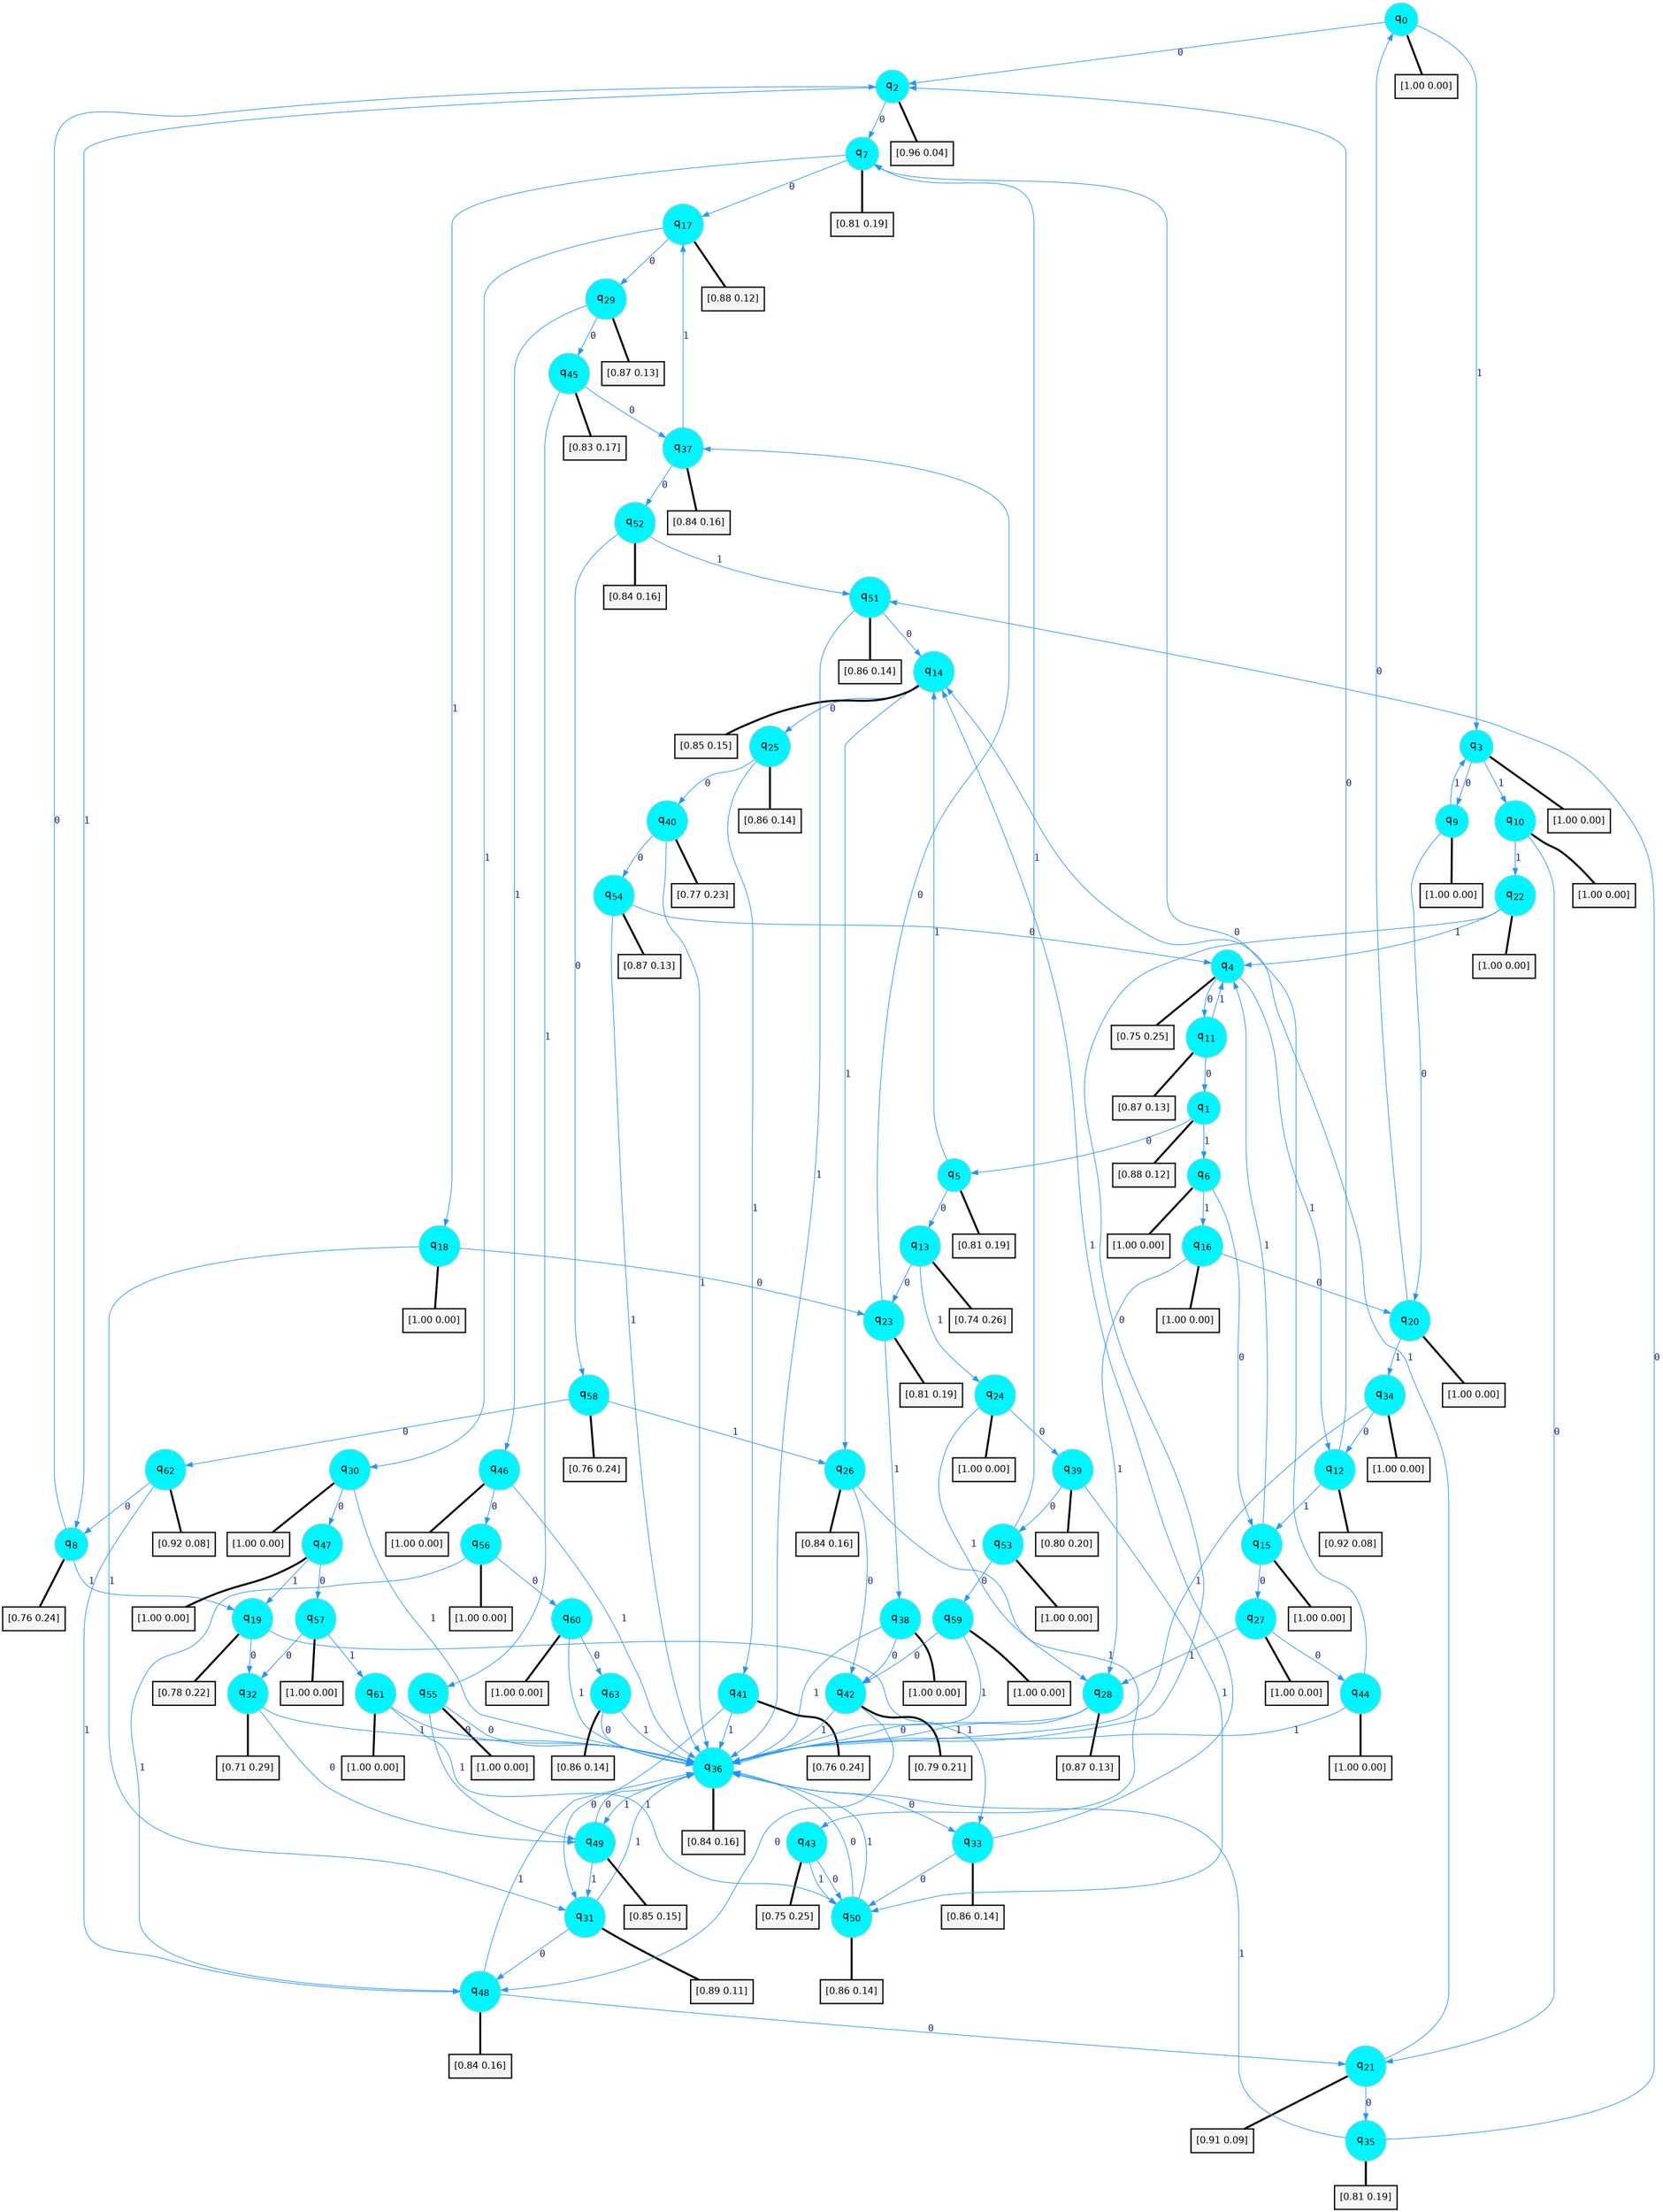 digraph G {
graph [
bgcolor=transparent, dpi=300, rankdir=TD, size="40,25"];
node [
color=gray, fillcolor=turquoise1, fontcolor=black, fontname=Helvetica, fontsize=16, fontweight=bold, shape=circle, style=filled];
edge [
arrowsize=1, color=dodgerblue1, fontcolor=midnightblue, fontname=courier, fontweight=bold, penwidth=1, style=solid, weight=20];
0[label=<q<SUB>0</SUB>>];
1[label=<q<SUB>1</SUB>>];
2[label=<q<SUB>2</SUB>>];
3[label=<q<SUB>3</SUB>>];
4[label=<q<SUB>4</SUB>>];
5[label=<q<SUB>5</SUB>>];
6[label=<q<SUB>6</SUB>>];
7[label=<q<SUB>7</SUB>>];
8[label=<q<SUB>8</SUB>>];
9[label=<q<SUB>9</SUB>>];
10[label=<q<SUB>10</SUB>>];
11[label=<q<SUB>11</SUB>>];
12[label=<q<SUB>12</SUB>>];
13[label=<q<SUB>13</SUB>>];
14[label=<q<SUB>14</SUB>>];
15[label=<q<SUB>15</SUB>>];
16[label=<q<SUB>16</SUB>>];
17[label=<q<SUB>17</SUB>>];
18[label=<q<SUB>18</SUB>>];
19[label=<q<SUB>19</SUB>>];
20[label=<q<SUB>20</SUB>>];
21[label=<q<SUB>21</SUB>>];
22[label=<q<SUB>22</SUB>>];
23[label=<q<SUB>23</SUB>>];
24[label=<q<SUB>24</SUB>>];
25[label=<q<SUB>25</SUB>>];
26[label=<q<SUB>26</SUB>>];
27[label=<q<SUB>27</SUB>>];
28[label=<q<SUB>28</SUB>>];
29[label=<q<SUB>29</SUB>>];
30[label=<q<SUB>30</SUB>>];
31[label=<q<SUB>31</SUB>>];
32[label=<q<SUB>32</SUB>>];
33[label=<q<SUB>33</SUB>>];
34[label=<q<SUB>34</SUB>>];
35[label=<q<SUB>35</SUB>>];
36[label=<q<SUB>36</SUB>>];
37[label=<q<SUB>37</SUB>>];
38[label=<q<SUB>38</SUB>>];
39[label=<q<SUB>39</SUB>>];
40[label=<q<SUB>40</SUB>>];
41[label=<q<SUB>41</SUB>>];
42[label=<q<SUB>42</SUB>>];
43[label=<q<SUB>43</SUB>>];
44[label=<q<SUB>44</SUB>>];
45[label=<q<SUB>45</SUB>>];
46[label=<q<SUB>46</SUB>>];
47[label=<q<SUB>47</SUB>>];
48[label=<q<SUB>48</SUB>>];
49[label=<q<SUB>49</SUB>>];
50[label=<q<SUB>50</SUB>>];
51[label=<q<SUB>51</SUB>>];
52[label=<q<SUB>52</SUB>>];
53[label=<q<SUB>53</SUB>>];
54[label=<q<SUB>54</SUB>>];
55[label=<q<SUB>55</SUB>>];
56[label=<q<SUB>56</SUB>>];
57[label=<q<SUB>57</SUB>>];
58[label=<q<SUB>58</SUB>>];
59[label=<q<SUB>59</SUB>>];
60[label=<q<SUB>60</SUB>>];
61[label=<q<SUB>61</SUB>>];
62[label=<q<SUB>62</SUB>>];
63[label=<q<SUB>63</SUB>>];
64[label="[1.00 0.00]", shape=box,fontcolor=black, fontname=Helvetica, fontsize=14, penwidth=2, fillcolor=whitesmoke,color=black];
65[label="[0.88 0.12]", shape=box,fontcolor=black, fontname=Helvetica, fontsize=14, penwidth=2, fillcolor=whitesmoke,color=black];
66[label="[0.96 0.04]", shape=box,fontcolor=black, fontname=Helvetica, fontsize=14, penwidth=2, fillcolor=whitesmoke,color=black];
67[label="[1.00 0.00]", shape=box,fontcolor=black, fontname=Helvetica, fontsize=14, penwidth=2, fillcolor=whitesmoke,color=black];
68[label="[0.75 0.25]", shape=box,fontcolor=black, fontname=Helvetica, fontsize=14, penwidth=2, fillcolor=whitesmoke,color=black];
69[label="[0.81 0.19]", shape=box,fontcolor=black, fontname=Helvetica, fontsize=14, penwidth=2, fillcolor=whitesmoke,color=black];
70[label="[1.00 0.00]", shape=box,fontcolor=black, fontname=Helvetica, fontsize=14, penwidth=2, fillcolor=whitesmoke,color=black];
71[label="[0.81 0.19]", shape=box,fontcolor=black, fontname=Helvetica, fontsize=14, penwidth=2, fillcolor=whitesmoke,color=black];
72[label="[0.76 0.24]", shape=box,fontcolor=black, fontname=Helvetica, fontsize=14, penwidth=2, fillcolor=whitesmoke,color=black];
73[label="[1.00 0.00]", shape=box,fontcolor=black, fontname=Helvetica, fontsize=14, penwidth=2, fillcolor=whitesmoke,color=black];
74[label="[1.00 0.00]", shape=box,fontcolor=black, fontname=Helvetica, fontsize=14, penwidth=2, fillcolor=whitesmoke,color=black];
75[label="[0.87 0.13]", shape=box,fontcolor=black, fontname=Helvetica, fontsize=14, penwidth=2, fillcolor=whitesmoke,color=black];
76[label="[0.92 0.08]", shape=box,fontcolor=black, fontname=Helvetica, fontsize=14, penwidth=2, fillcolor=whitesmoke,color=black];
77[label="[0.74 0.26]", shape=box,fontcolor=black, fontname=Helvetica, fontsize=14, penwidth=2, fillcolor=whitesmoke,color=black];
78[label="[0.85 0.15]", shape=box,fontcolor=black, fontname=Helvetica, fontsize=14, penwidth=2, fillcolor=whitesmoke,color=black];
79[label="[1.00 0.00]", shape=box,fontcolor=black, fontname=Helvetica, fontsize=14, penwidth=2, fillcolor=whitesmoke,color=black];
80[label="[1.00 0.00]", shape=box,fontcolor=black, fontname=Helvetica, fontsize=14, penwidth=2, fillcolor=whitesmoke,color=black];
81[label="[0.88 0.12]", shape=box,fontcolor=black, fontname=Helvetica, fontsize=14, penwidth=2, fillcolor=whitesmoke,color=black];
82[label="[1.00 0.00]", shape=box,fontcolor=black, fontname=Helvetica, fontsize=14, penwidth=2, fillcolor=whitesmoke,color=black];
83[label="[0.78 0.22]", shape=box,fontcolor=black, fontname=Helvetica, fontsize=14, penwidth=2, fillcolor=whitesmoke,color=black];
84[label="[1.00 0.00]", shape=box,fontcolor=black, fontname=Helvetica, fontsize=14, penwidth=2, fillcolor=whitesmoke,color=black];
85[label="[0.91 0.09]", shape=box,fontcolor=black, fontname=Helvetica, fontsize=14, penwidth=2, fillcolor=whitesmoke,color=black];
86[label="[1.00 0.00]", shape=box,fontcolor=black, fontname=Helvetica, fontsize=14, penwidth=2, fillcolor=whitesmoke,color=black];
87[label="[0.81 0.19]", shape=box,fontcolor=black, fontname=Helvetica, fontsize=14, penwidth=2, fillcolor=whitesmoke,color=black];
88[label="[1.00 0.00]", shape=box,fontcolor=black, fontname=Helvetica, fontsize=14, penwidth=2, fillcolor=whitesmoke,color=black];
89[label="[0.86 0.14]", shape=box,fontcolor=black, fontname=Helvetica, fontsize=14, penwidth=2, fillcolor=whitesmoke,color=black];
90[label="[0.84 0.16]", shape=box,fontcolor=black, fontname=Helvetica, fontsize=14, penwidth=2, fillcolor=whitesmoke,color=black];
91[label="[1.00 0.00]", shape=box,fontcolor=black, fontname=Helvetica, fontsize=14, penwidth=2, fillcolor=whitesmoke,color=black];
92[label="[0.87 0.13]", shape=box,fontcolor=black, fontname=Helvetica, fontsize=14, penwidth=2, fillcolor=whitesmoke,color=black];
93[label="[0.87 0.13]", shape=box,fontcolor=black, fontname=Helvetica, fontsize=14, penwidth=2, fillcolor=whitesmoke,color=black];
94[label="[1.00 0.00]", shape=box,fontcolor=black, fontname=Helvetica, fontsize=14, penwidth=2, fillcolor=whitesmoke,color=black];
95[label="[0.89 0.11]", shape=box,fontcolor=black, fontname=Helvetica, fontsize=14, penwidth=2, fillcolor=whitesmoke,color=black];
96[label="[0.71 0.29]", shape=box,fontcolor=black, fontname=Helvetica, fontsize=14, penwidth=2, fillcolor=whitesmoke,color=black];
97[label="[0.86 0.14]", shape=box,fontcolor=black, fontname=Helvetica, fontsize=14, penwidth=2, fillcolor=whitesmoke,color=black];
98[label="[1.00 0.00]", shape=box,fontcolor=black, fontname=Helvetica, fontsize=14, penwidth=2, fillcolor=whitesmoke,color=black];
99[label="[0.81 0.19]", shape=box,fontcolor=black, fontname=Helvetica, fontsize=14, penwidth=2, fillcolor=whitesmoke,color=black];
100[label="[0.84 0.16]", shape=box,fontcolor=black, fontname=Helvetica, fontsize=14, penwidth=2, fillcolor=whitesmoke,color=black];
101[label="[0.84 0.16]", shape=box,fontcolor=black, fontname=Helvetica, fontsize=14, penwidth=2, fillcolor=whitesmoke,color=black];
102[label="[1.00 0.00]", shape=box,fontcolor=black, fontname=Helvetica, fontsize=14, penwidth=2, fillcolor=whitesmoke,color=black];
103[label="[0.80 0.20]", shape=box,fontcolor=black, fontname=Helvetica, fontsize=14, penwidth=2, fillcolor=whitesmoke,color=black];
104[label="[0.77 0.23]", shape=box,fontcolor=black, fontname=Helvetica, fontsize=14, penwidth=2, fillcolor=whitesmoke,color=black];
105[label="[0.76 0.24]", shape=box,fontcolor=black, fontname=Helvetica, fontsize=14, penwidth=2, fillcolor=whitesmoke,color=black];
106[label="[0.79 0.21]", shape=box,fontcolor=black, fontname=Helvetica, fontsize=14, penwidth=2, fillcolor=whitesmoke,color=black];
107[label="[0.75 0.25]", shape=box,fontcolor=black, fontname=Helvetica, fontsize=14, penwidth=2, fillcolor=whitesmoke,color=black];
108[label="[1.00 0.00]", shape=box,fontcolor=black, fontname=Helvetica, fontsize=14, penwidth=2, fillcolor=whitesmoke,color=black];
109[label="[0.83 0.17]", shape=box,fontcolor=black, fontname=Helvetica, fontsize=14, penwidth=2, fillcolor=whitesmoke,color=black];
110[label="[1.00 0.00]", shape=box,fontcolor=black, fontname=Helvetica, fontsize=14, penwidth=2, fillcolor=whitesmoke,color=black];
111[label="[1.00 0.00]", shape=box,fontcolor=black, fontname=Helvetica, fontsize=14, penwidth=2, fillcolor=whitesmoke,color=black];
112[label="[0.84 0.16]", shape=box,fontcolor=black, fontname=Helvetica, fontsize=14, penwidth=2, fillcolor=whitesmoke,color=black];
113[label="[0.85 0.15]", shape=box,fontcolor=black, fontname=Helvetica, fontsize=14, penwidth=2, fillcolor=whitesmoke,color=black];
114[label="[0.86 0.14]", shape=box,fontcolor=black, fontname=Helvetica, fontsize=14, penwidth=2, fillcolor=whitesmoke,color=black];
115[label="[0.86 0.14]", shape=box,fontcolor=black, fontname=Helvetica, fontsize=14, penwidth=2, fillcolor=whitesmoke,color=black];
116[label="[0.84 0.16]", shape=box,fontcolor=black, fontname=Helvetica, fontsize=14, penwidth=2, fillcolor=whitesmoke,color=black];
117[label="[1.00 0.00]", shape=box,fontcolor=black, fontname=Helvetica, fontsize=14, penwidth=2, fillcolor=whitesmoke,color=black];
118[label="[0.87 0.13]", shape=box,fontcolor=black, fontname=Helvetica, fontsize=14, penwidth=2, fillcolor=whitesmoke,color=black];
119[label="[1.00 0.00]", shape=box,fontcolor=black, fontname=Helvetica, fontsize=14, penwidth=2, fillcolor=whitesmoke,color=black];
120[label="[1.00 0.00]", shape=box,fontcolor=black, fontname=Helvetica, fontsize=14, penwidth=2, fillcolor=whitesmoke,color=black];
121[label="[1.00 0.00]", shape=box,fontcolor=black, fontname=Helvetica, fontsize=14, penwidth=2, fillcolor=whitesmoke,color=black];
122[label="[0.76 0.24]", shape=box,fontcolor=black, fontname=Helvetica, fontsize=14, penwidth=2, fillcolor=whitesmoke,color=black];
123[label="[1.00 0.00]", shape=box,fontcolor=black, fontname=Helvetica, fontsize=14, penwidth=2, fillcolor=whitesmoke,color=black];
124[label="[1.00 0.00]", shape=box,fontcolor=black, fontname=Helvetica, fontsize=14, penwidth=2, fillcolor=whitesmoke,color=black];
125[label="[1.00 0.00]", shape=box,fontcolor=black, fontname=Helvetica, fontsize=14, penwidth=2, fillcolor=whitesmoke,color=black];
126[label="[0.92 0.08]", shape=box,fontcolor=black, fontname=Helvetica, fontsize=14, penwidth=2, fillcolor=whitesmoke,color=black];
127[label="[0.86 0.14]", shape=box,fontcolor=black, fontname=Helvetica, fontsize=14, penwidth=2, fillcolor=whitesmoke,color=black];
0->2 [label=0];
0->3 [label=1];
0->64 [arrowhead=none, penwidth=3,color=black];
1->5 [label=0];
1->6 [label=1];
1->65 [arrowhead=none, penwidth=3,color=black];
2->7 [label=0];
2->8 [label=1];
2->66 [arrowhead=none, penwidth=3,color=black];
3->9 [label=0];
3->10 [label=1];
3->67 [arrowhead=none, penwidth=3,color=black];
4->11 [label=0];
4->12 [label=1];
4->68 [arrowhead=none, penwidth=3,color=black];
5->13 [label=0];
5->14 [label=1];
5->69 [arrowhead=none, penwidth=3,color=black];
6->15 [label=0];
6->16 [label=1];
6->70 [arrowhead=none, penwidth=3,color=black];
7->17 [label=0];
7->18 [label=1];
7->71 [arrowhead=none, penwidth=3,color=black];
8->2 [label=0];
8->19 [label=1];
8->72 [arrowhead=none, penwidth=3,color=black];
9->20 [label=0];
9->3 [label=1];
9->73 [arrowhead=none, penwidth=3,color=black];
10->21 [label=0];
10->22 [label=1];
10->74 [arrowhead=none, penwidth=3,color=black];
11->1 [label=0];
11->4 [label=1];
11->75 [arrowhead=none, penwidth=3,color=black];
12->2 [label=0];
12->15 [label=1];
12->76 [arrowhead=none, penwidth=3,color=black];
13->23 [label=0];
13->24 [label=1];
13->77 [arrowhead=none, penwidth=3,color=black];
14->25 [label=0];
14->26 [label=1];
14->78 [arrowhead=none, penwidth=3,color=black];
15->27 [label=0];
15->4 [label=1];
15->79 [arrowhead=none, penwidth=3,color=black];
16->20 [label=0];
16->28 [label=1];
16->80 [arrowhead=none, penwidth=3,color=black];
17->29 [label=0];
17->30 [label=1];
17->81 [arrowhead=none, penwidth=3,color=black];
18->23 [label=0];
18->31 [label=1];
18->82 [arrowhead=none, penwidth=3,color=black];
19->32 [label=0];
19->33 [label=1];
19->83 [arrowhead=none, penwidth=3,color=black];
20->0 [label=0];
20->34 [label=1];
20->84 [arrowhead=none, penwidth=3,color=black];
21->35 [label=0];
21->14 [label=1];
21->85 [arrowhead=none, penwidth=3,color=black];
22->36 [label=0];
22->4 [label=1];
22->86 [arrowhead=none, penwidth=3,color=black];
23->37 [label=0];
23->38 [label=1];
23->87 [arrowhead=none, penwidth=3,color=black];
24->39 [label=0];
24->28 [label=1];
24->88 [arrowhead=none, penwidth=3,color=black];
25->40 [label=0];
25->41 [label=1];
25->89 [arrowhead=none, penwidth=3,color=black];
26->42 [label=0];
26->43 [label=1];
26->90 [arrowhead=none, penwidth=3,color=black];
27->44 [label=0];
27->28 [label=1];
27->91 [arrowhead=none, penwidth=3,color=black];
28->36 [label=0];
28->36 [label=1];
28->92 [arrowhead=none, penwidth=3,color=black];
29->45 [label=0];
29->46 [label=1];
29->93 [arrowhead=none, penwidth=3,color=black];
30->47 [label=0];
30->36 [label=1];
30->94 [arrowhead=none, penwidth=3,color=black];
31->48 [label=0];
31->36 [label=1];
31->95 [arrowhead=none, penwidth=3,color=black];
32->49 [label=0];
32->36 [label=1];
32->96 [arrowhead=none, penwidth=3,color=black];
33->50 [label=0];
33->14 [label=1];
33->97 [arrowhead=none, penwidth=3,color=black];
34->12 [label=0];
34->36 [label=1];
34->98 [arrowhead=none, penwidth=3,color=black];
35->51 [label=0];
35->36 [label=1];
35->99 [arrowhead=none, penwidth=3,color=black];
36->33 [label=0];
36->49 [label=1];
36->100 [arrowhead=none, penwidth=3,color=black];
37->52 [label=0];
37->17 [label=1];
37->101 [arrowhead=none, penwidth=3,color=black];
38->42 [label=0];
38->36 [label=1];
38->102 [arrowhead=none, penwidth=3,color=black];
39->53 [label=0];
39->50 [label=1];
39->103 [arrowhead=none, penwidth=3,color=black];
40->54 [label=0];
40->36 [label=1];
40->104 [arrowhead=none, penwidth=3,color=black];
41->31 [label=0];
41->36 [label=1];
41->105 [arrowhead=none, penwidth=3,color=black];
42->48 [label=0];
42->36 [label=1];
42->106 [arrowhead=none, penwidth=3,color=black];
43->50 [label=0];
43->50 [label=1];
43->107 [arrowhead=none, penwidth=3,color=black];
44->7 [label=0];
44->36 [label=1];
44->108 [arrowhead=none, penwidth=3,color=black];
45->37 [label=0];
45->55 [label=1];
45->109 [arrowhead=none, penwidth=3,color=black];
46->56 [label=0];
46->36 [label=1];
46->110 [arrowhead=none, penwidth=3,color=black];
47->57 [label=0];
47->19 [label=1];
47->111 [arrowhead=none, penwidth=3,color=black];
48->21 [label=0];
48->36 [label=1];
48->112 [arrowhead=none, penwidth=3,color=black];
49->36 [label=0];
49->31 [label=1];
49->113 [arrowhead=none, penwidth=3,color=black];
50->36 [label=0];
50->36 [label=1];
50->114 [arrowhead=none, penwidth=3,color=black];
51->14 [label=0];
51->36 [label=1];
51->115 [arrowhead=none, penwidth=3,color=black];
52->58 [label=0];
52->51 [label=1];
52->116 [arrowhead=none, penwidth=3,color=black];
53->59 [label=0];
53->7 [label=1];
53->117 [arrowhead=none, penwidth=3,color=black];
54->4 [label=0];
54->36 [label=1];
54->118 [arrowhead=none, penwidth=3,color=black];
55->36 [label=0];
55->49 [label=1];
55->119 [arrowhead=none, penwidth=3,color=black];
56->60 [label=0];
56->48 [label=1];
56->120 [arrowhead=none, penwidth=3,color=black];
57->32 [label=0];
57->61 [label=1];
57->121 [arrowhead=none, penwidth=3,color=black];
58->62 [label=0];
58->26 [label=1];
58->122 [arrowhead=none, penwidth=3,color=black];
59->42 [label=0];
59->36 [label=1];
59->123 [arrowhead=none, penwidth=3,color=black];
60->63 [label=0];
60->36 [label=1];
60->124 [arrowhead=none, penwidth=3,color=black];
61->36 [label=0];
61->50 [label=1];
61->125 [arrowhead=none, penwidth=3,color=black];
62->8 [label=0];
62->48 [label=1];
62->126 [arrowhead=none, penwidth=3,color=black];
63->36 [label=0];
63->36 [label=1];
63->127 [arrowhead=none, penwidth=3,color=black];
}

